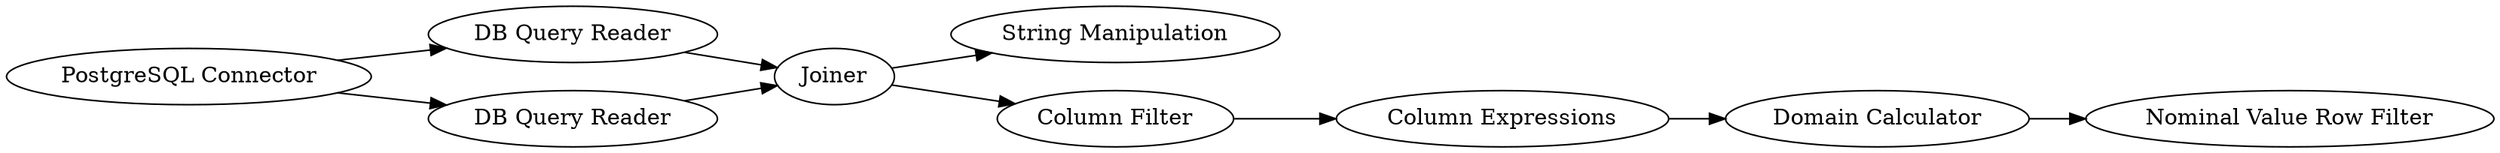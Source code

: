 digraph {
	1 [label="PostgreSQL Connector"]
	2 [label="DB Query Reader"]
	3 [label="DB Query Reader"]
	4 [label=Joiner]
	6 [label="Column Expressions"]
	8 [label="String Manipulation"]
	9 [label="Column Filter"]
	10 [label="Domain Calculator"]
	11 [label="Nominal Value Row Filter"]
	1 -> 3
	1 -> 2
	2 -> 4
	3 -> 4
	4 -> 8
	4 -> 9
	6 -> 10
	9 -> 6
	10 -> 11
	rankdir=LR
}

